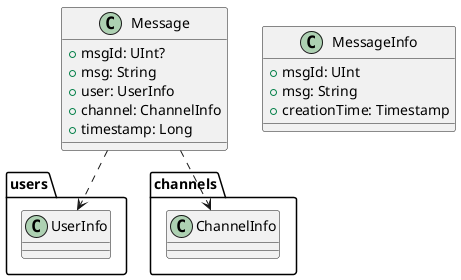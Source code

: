 @startuml
class Message
{
    + msgId: UInt?
    + msg: String
    + user: UserInfo
    + channel: ChannelInfo
    + timestamp: Long
}

class MessageInfo
{
    + msgId: UInt
    + msg: String
    + creationTime: Timestamp
}

namespace users {
    class UserInfo
}

namespace channels {
    class ChannelInfo
}

Message ..> UserInfo
Message ..> ChannelInfo

@enduml